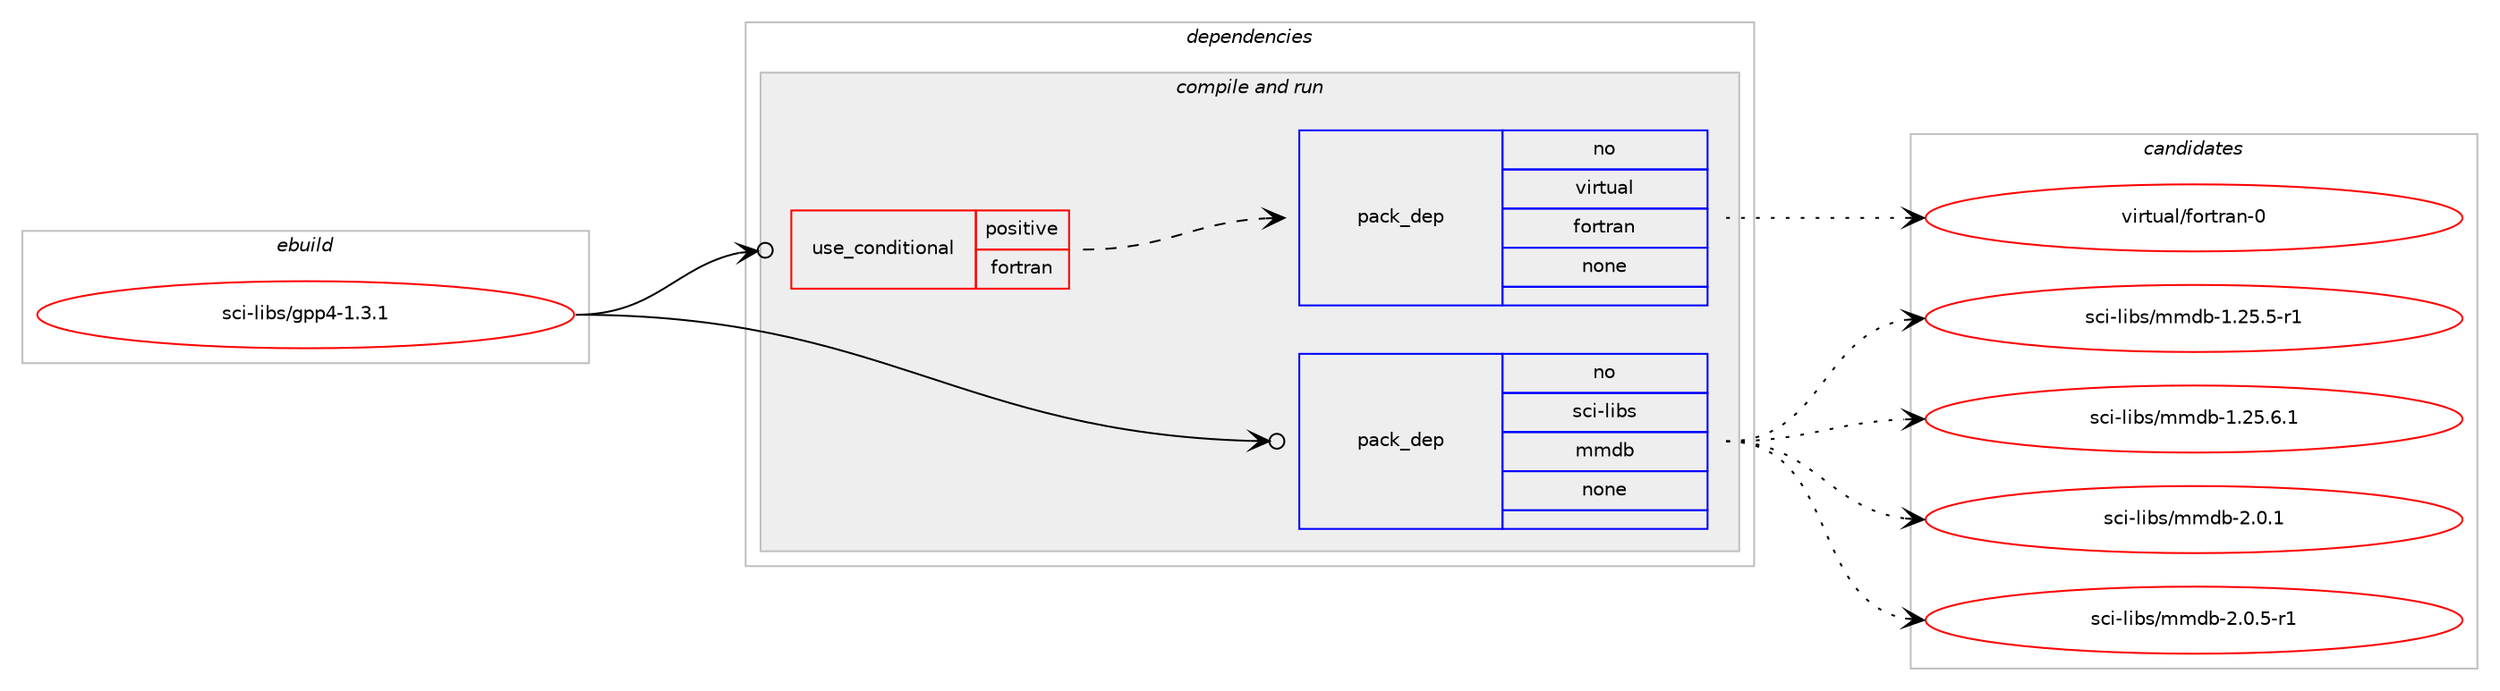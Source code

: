 digraph prolog {

# *************
# Graph options
# *************

newrank=true;
concentrate=true;
compound=true;
graph [rankdir=LR,fontname=Helvetica,fontsize=10,ranksep=1.5];#, ranksep=2.5, nodesep=0.2];
edge  [arrowhead=vee];
node  [fontname=Helvetica,fontsize=10];

# **********
# The ebuild
# **********

subgraph cluster_leftcol {
color=gray;
rank=same;
label=<<i>ebuild</i>>;
id [label="sci-libs/gpp4-1.3.1", color=red, width=4, href="../sci-libs/gpp4-1.3.1.svg"];
}

# ****************
# The dependencies
# ****************

subgraph cluster_midcol {
color=gray;
label=<<i>dependencies</i>>;
subgraph cluster_compile {
fillcolor="#eeeeee";
style=filled;
label=<<i>compile</i>>;
}
subgraph cluster_compileandrun {
fillcolor="#eeeeee";
style=filled;
label=<<i>compile and run</i>>;
subgraph cond453356 {
dependency1693364 [label=<<TABLE BORDER="0" CELLBORDER="1" CELLSPACING="0" CELLPADDING="4"><TR><TD ROWSPAN="3" CELLPADDING="10">use_conditional</TD></TR><TR><TD>positive</TD></TR><TR><TD>fortran</TD></TR></TABLE>>, shape=none, color=red];
subgraph pack1212266 {
dependency1693365 [label=<<TABLE BORDER="0" CELLBORDER="1" CELLSPACING="0" CELLPADDING="4" WIDTH="220"><TR><TD ROWSPAN="6" CELLPADDING="30">pack_dep</TD></TR><TR><TD WIDTH="110">no</TD></TR><TR><TD>virtual</TD></TR><TR><TD>fortran</TD></TR><TR><TD>none</TD></TR><TR><TD></TD></TR></TABLE>>, shape=none, color=blue];
}
dependency1693364:e -> dependency1693365:w [weight=20,style="dashed",arrowhead="vee"];
}
id:e -> dependency1693364:w [weight=20,style="solid",arrowhead="odotvee"];
subgraph pack1212267 {
dependency1693366 [label=<<TABLE BORDER="0" CELLBORDER="1" CELLSPACING="0" CELLPADDING="4" WIDTH="220"><TR><TD ROWSPAN="6" CELLPADDING="30">pack_dep</TD></TR><TR><TD WIDTH="110">no</TD></TR><TR><TD>sci-libs</TD></TR><TR><TD>mmdb</TD></TR><TR><TD>none</TD></TR><TR><TD></TD></TR></TABLE>>, shape=none, color=blue];
}
id:e -> dependency1693366:w [weight=20,style="solid",arrowhead="odotvee"];
}
subgraph cluster_run {
fillcolor="#eeeeee";
style=filled;
label=<<i>run</i>>;
}
}

# **************
# The candidates
# **************

subgraph cluster_choices {
rank=same;
color=gray;
label=<<i>candidates</i>>;

subgraph choice1212266 {
color=black;
nodesep=1;
choice1181051141161179710847102111114116114971104548 [label="virtual/fortran-0", color=red, width=4,href="../virtual/fortran-0.svg"];
dependency1693365:e -> choice1181051141161179710847102111114116114971104548:w [style=dotted,weight="100"];
}
subgraph choice1212267 {
color=black;
nodesep=1;
choice1159910545108105981154710910910098454946505346534511449 [label="sci-libs/mmdb-1.25.5-r1", color=red, width=4,href="../sci-libs/mmdb-1.25.5-r1.svg"];
choice1159910545108105981154710910910098454946505346544649 [label="sci-libs/mmdb-1.25.6.1", color=red, width=4,href="../sci-libs/mmdb-1.25.6.1.svg"];
choice1159910545108105981154710910910098455046484649 [label="sci-libs/mmdb-2.0.1", color=red, width=4,href="../sci-libs/mmdb-2.0.1.svg"];
choice11599105451081059811547109109100984550464846534511449 [label="sci-libs/mmdb-2.0.5-r1", color=red, width=4,href="../sci-libs/mmdb-2.0.5-r1.svg"];
dependency1693366:e -> choice1159910545108105981154710910910098454946505346534511449:w [style=dotted,weight="100"];
dependency1693366:e -> choice1159910545108105981154710910910098454946505346544649:w [style=dotted,weight="100"];
dependency1693366:e -> choice1159910545108105981154710910910098455046484649:w [style=dotted,weight="100"];
dependency1693366:e -> choice11599105451081059811547109109100984550464846534511449:w [style=dotted,weight="100"];
}
}

}
